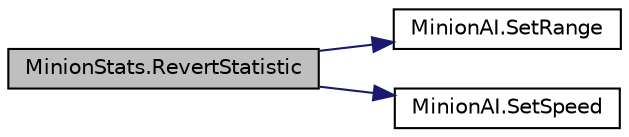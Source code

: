 digraph "MinionStats.RevertStatistic"
{
 // INTERACTIVE_SVG=YES
 // LATEX_PDF_SIZE
  bgcolor="transparent";
  edge [fontname="Helvetica",fontsize="10",labelfontname="Helvetica",labelfontsize="10"];
  node [fontname="Helvetica",fontsize="10",shape=record];
  rankdir="LR";
  Node1 [label="MinionStats.RevertStatistic",height=0.2,width=0.4,color="black", fillcolor="grey75", style="filled", fontcolor="black",tooltip=" "];
  Node1 -> Node2 [color="midnightblue",fontsize="10",style="solid",fontname="Helvetica"];
  Node2 [label="MinionAI.SetRange",height=0.2,width=0.4,color="black",URL="$class_minion_a_i.html#ac52b368d1ec72545ac0c0a4708c1c155",tooltip=" "];
  Node1 -> Node3 [color="midnightblue",fontsize="10",style="solid",fontname="Helvetica"];
  Node3 [label="MinionAI.SetSpeed",height=0.2,width=0.4,color="black",URL="$class_minion_a_i.html#a84c1cea7268781a3cafec4135d94df5c",tooltip=" "];
}
